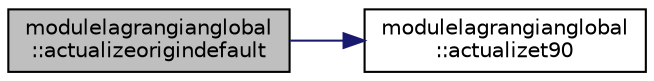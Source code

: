 digraph "modulelagrangianglobal::actualizeorigindefault"
{
 // LATEX_PDF_SIZE
  edge [fontname="Helvetica",fontsize="10",labelfontname="Helvetica",labelfontsize="10"];
  node [fontname="Helvetica",fontsize="10",shape=record];
  rankdir="LR";
  Node1 [label="modulelagrangianglobal\l::actualizeorigindefault",height=0.2,width=0.4,color="black", fillcolor="grey75", style="filled", fontcolor="black",tooltip=" "];
  Node1 -> Node2 [color="midnightblue",fontsize="10",style="solid",fontname="Helvetica"];
  Node2 [label="modulelagrangianglobal\l::actualizet90",height=0.2,width=0.4,color="black", fillcolor="white", style="filled",URL="$namespacemodulelagrangianglobal.html#a56f5f58e1be0e429b3e792cfd510ddb0",tooltip=" "];
}
